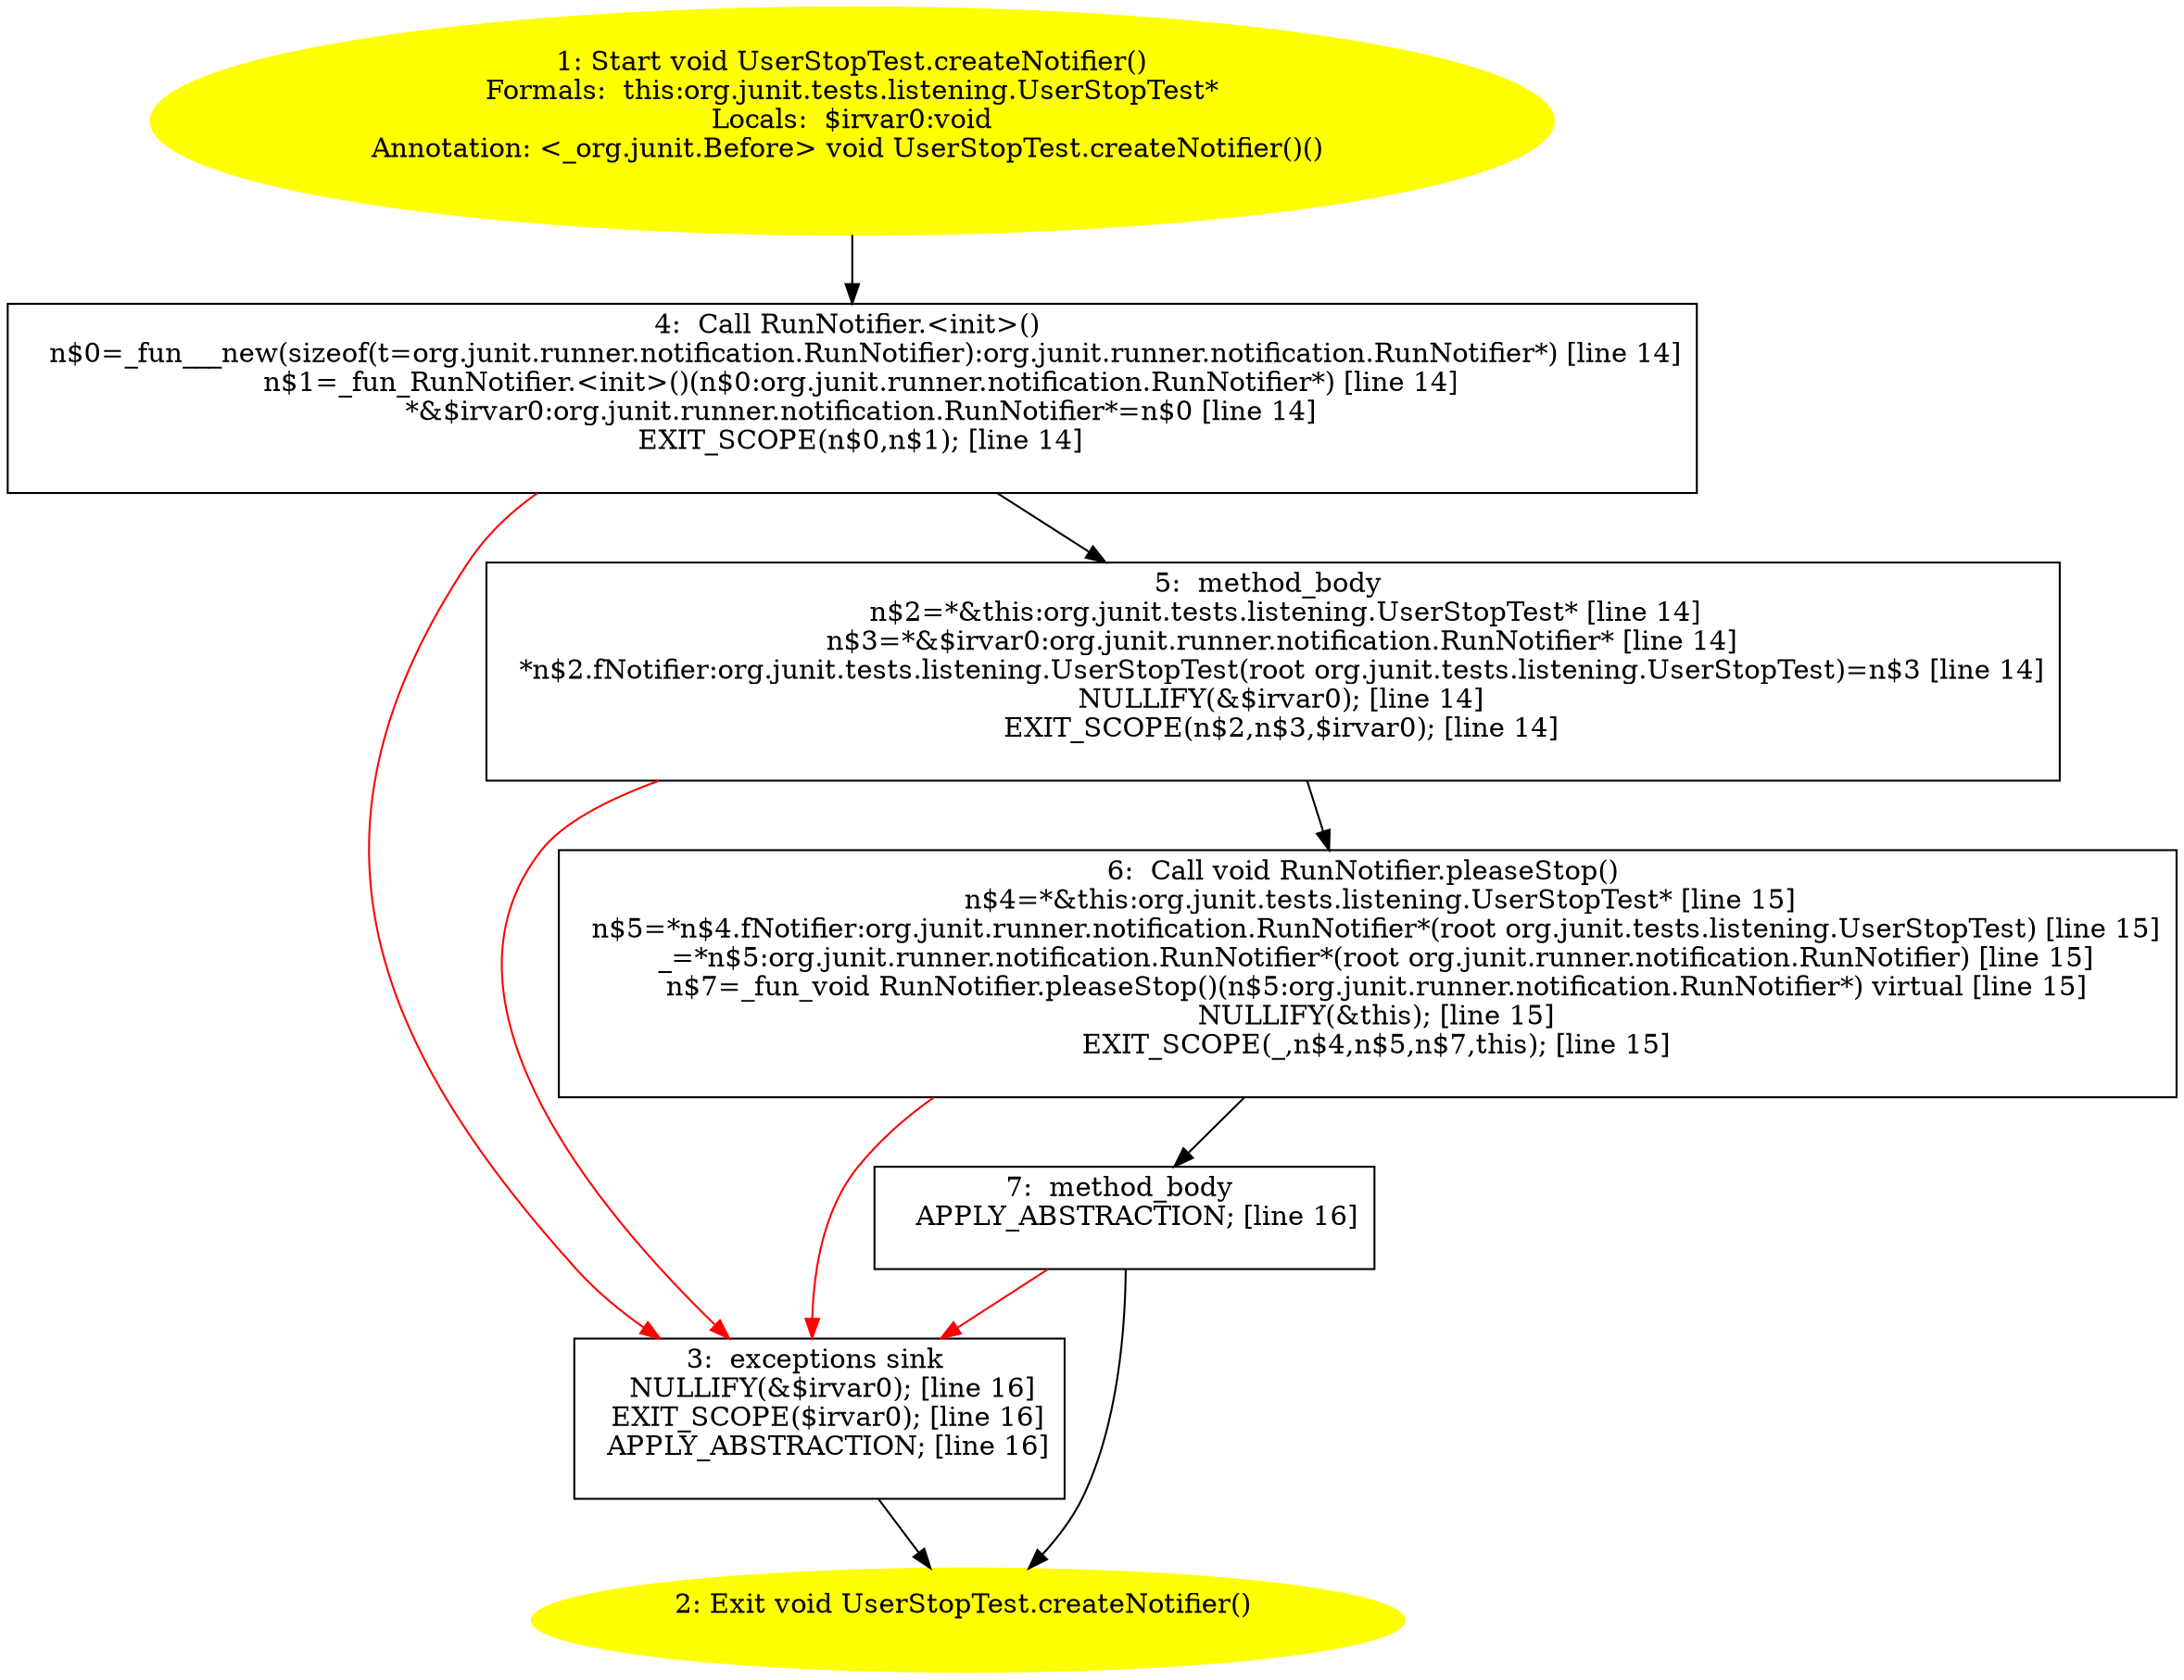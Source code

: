 /* @generated */
digraph cfg {
"org.junit.tests.listening.UserStopTest.createNotifier():void.2b81e5c0467f8d30e053f4468d7c4a41_1" [label="1: Start void UserStopTest.createNotifier()\nFormals:  this:org.junit.tests.listening.UserStopTest*\nLocals:  $irvar0:void\nAnnotation: <_org.junit.Before> void UserStopTest.createNotifier()() \n  " color=yellow style=filled]
	

	 "org.junit.tests.listening.UserStopTest.createNotifier():void.2b81e5c0467f8d30e053f4468d7c4a41_1" -> "org.junit.tests.listening.UserStopTest.createNotifier():void.2b81e5c0467f8d30e053f4468d7c4a41_4" ;
"org.junit.tests.listening.UserStopTest.createNotifier():void.2b81e5c0467f8d30e053f4468d7c4a41_2" [label="2: Exit void UserStopTest.createNotifier() \n  " color=yellow style=filled]
	

"org.junit.tests.listening.UserStopTest.createNotifier():void.2b81e5c0467f8d30e053f4468d7c4a41_3" [label="3:  exceptions sink \n   NULLIFY(&$irvar0); [line 16]\n  EXIT_SCOPE($irvar0); [line 16]\n  APPLY_ABSTRACTION; [line 16]\n " shape="box"]
	

	 "org.junit.tests.listening.UserStopTest.createNotifier():void.2b81e5c0467f8d30e053f4468d7c4a41_3" -> "org.junit.tests.listening.UserStopTest.createNotifier():void.2b81e5c0467f8d30e053f4468d7c4a41_2" ;
"org.junit.tests.listening.UserStopTest.createNotifier():void.2b81e5c0467f8d30e053f4468d7c4a41_4" [label="4:  Call RunNotifier.<init>() \n   n$0=_fun___new(sizeof(t=org.junit.runner.notification.RunNotifier):org.junit.runner.notification.RunNotifier*) [line 14]\n  n$1=_fun_RunNotifier.<init>()(n$0:org.junit.runner.notification.RunNotifier*) [line 14]\n  *&$irvar0:org.junit.runner.notification.RunNotifier*=n$0 [line 14]\n  EXIT_SCOPE(n$0,n$1); [line 14]\n " shape="box"]
	

	 "org.junit.tests.listening.UserStopTest.createNotifier():void.2b81e5c0467f8d30e053f4468d7c4a41_4" -> "org.junit.tests.listening.UserStopTest.createNotifier():void.2b81e5c0467f8d30e053f4468d7c4a41_5" ;
	 "org.junit.tests.listening.UserStopTest.createNotifier():void.2b81e5c0467f8d30e053f4468d7c4a41_4" -> "org.junit.tests.listening.UserStopTest.createNotifier():void.2b81e5c0467f8d30e053f4468d7c4a41_3" [color="red" ];
"org.junit.tests.listening.UserStopTest.createNotifier():void.2b81e5c0467f8d30e053f4468d7c4a41_5" [label="5:  method_body \n   n$2=*&this:org.junit.tests.listening.UserStopTest* [line 14]\n  n$3=*&$irvar0:org.junit.runner.notification.RunNotifier* [line 14]\n  *n$2.fNotifier:org.junit.tests.listening.UserStopTest(root org.junit.tests.listening.UserStopTest)=n$3 [line 14]\n  NULLIFY(&$irvar0); [line 14]\n  EXIT_SCOPE(n$2,n$3,$irvar0); [line 14]\n " shape="box"]
	

	 "org.junit.tests.listening.UserStopTest.createNotifier():void.2b81e5c0467f8d30e053f4468d7c4a41_5" -> "org.junit.tests.listening.UserStopTest.createNotifier():void.2b81e5c0467f8d30e053f4468d7c4a41_6" ;
	 "org.junit.tests.listening.UserStopTest.createNotifier():void.2b81e5c0467f8d30e053f4468d7c4a41_5" -> "org.junit.tests.listening.UserStopTest.createNotifier():void.2b81e5c0467f8d30e053f4468d7c4a41_3" [color="red" ];
"org.junit.tests.listening.UserStopTest.createNotifier():void.2b81e5c0467f8d30e053f4468d7c4a41_6" [label="6:  Call void RunNotifier.pleaseStop() \n   n$4=*&this:org.junit.tests.listening.UserStopTest* [line 15]\n  n$5=*n$4.fNotifier:org.junit.runner.notification.RunNotifier*(root org.junit.tests.listening.UserStopTest) [line 15]\n  _=*n$5:org.junit.runner.notification.RunNotifier*(root org.junit.runner.notification.RunNotifier) [line 15]\n  n$7=_fun_void RunNotifier.pleaseStop()(n$5:org.junit.runner.notification.RunNotifier*) virtual [line 15]\n  NULLIFY(&this); [line 15]\n  EXIT_SCOPE(_,n$4,n$5,n$7,this); [line 15]\n " shape="box"]
	

	 "org.junit.tests.listening.UserStopTest.createNotifier():void.2b81e5c0467f8d30e053f4468d7c4a41_6" -> "org.junit.tests.listening.UserStopTest.createNotifier():void.2b81e5c0467f8d30e053f4468d7c4a41_7" ;
	 "org.junit.tests.listening.UserStopTest.createNotifier():void.2b81e5c0467f8d30e053f4468d7c4a41_6" -> "org.junit.tests.listening.UserStopTest.createNotifier():void.2b81e5c0467f8d30e053f4468d7c4a41_3" [color="red" ];
"org.junit.tests.listening.UserStopTest.createNotifier():void.2b81e5c0467f8d30e053f4468d7c4a41_7" [label="7:  method_body \n   APPLY_ABSTRACTION; [line 16]\n " shape="box"]
	

	 "org.junit.tests.listening.UserStopTest.createNotifier():void.2b81e5c0467f8d30e053f4468d7c4a41_7" -> "org.junit.tests.listening.UserStopTest.createNotifier():void.2b81e5c0467f8d30e053f4468d7c4a41_2" ;
	 "org.junit.tests.listening.UserStopTest.createNotifier():void.2b81e5c0467f8d30e053f4468d7c4a41_7" -> "org.junit.tests.listening.UserStopTest.createNotifier():void.2b81e5c0467f8d30e053f4468d7c4a41_3" [color="red" ];
}
